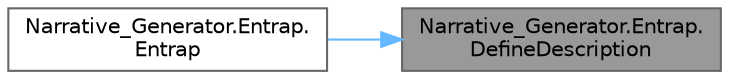 digraph "Narrative_Generator.Entrap.DefineDescription"
{
 // LATEX_PDF_SIZE
  bgcolor="transparent";
  edge [fontname=Helvetica,fontsize=10,labelfontname=Helvetica,labelfontsize=10];
  node [fontname=Helvetica,fontsize=10,shape=box,height=0.2,width=0.4];
  rankdir="RL";
  Node1 [label="Narrative_Generator.Entrap.\lDefineDescription",height=0.2,width=0.4,color="gray40", fillcolor="grey60", style="filled", fontcolor="black",tooltip="A method that creates a description of the action."];
  Node1 -> Node2 [dir="back",color="steelblue1",style="solid"];
  Node2 [label="Narrative_Generator.Entrap.\lEntrap",height=0.2,width=0.4,color="grey40", fillcolor="white", style="filled",URL="$class_narrative___generator_1_1_entrap.html#a91cedd553cfe6acfe1636cb908aa23e9",tooltip="A constructor based only on the state of the story world."];
}
